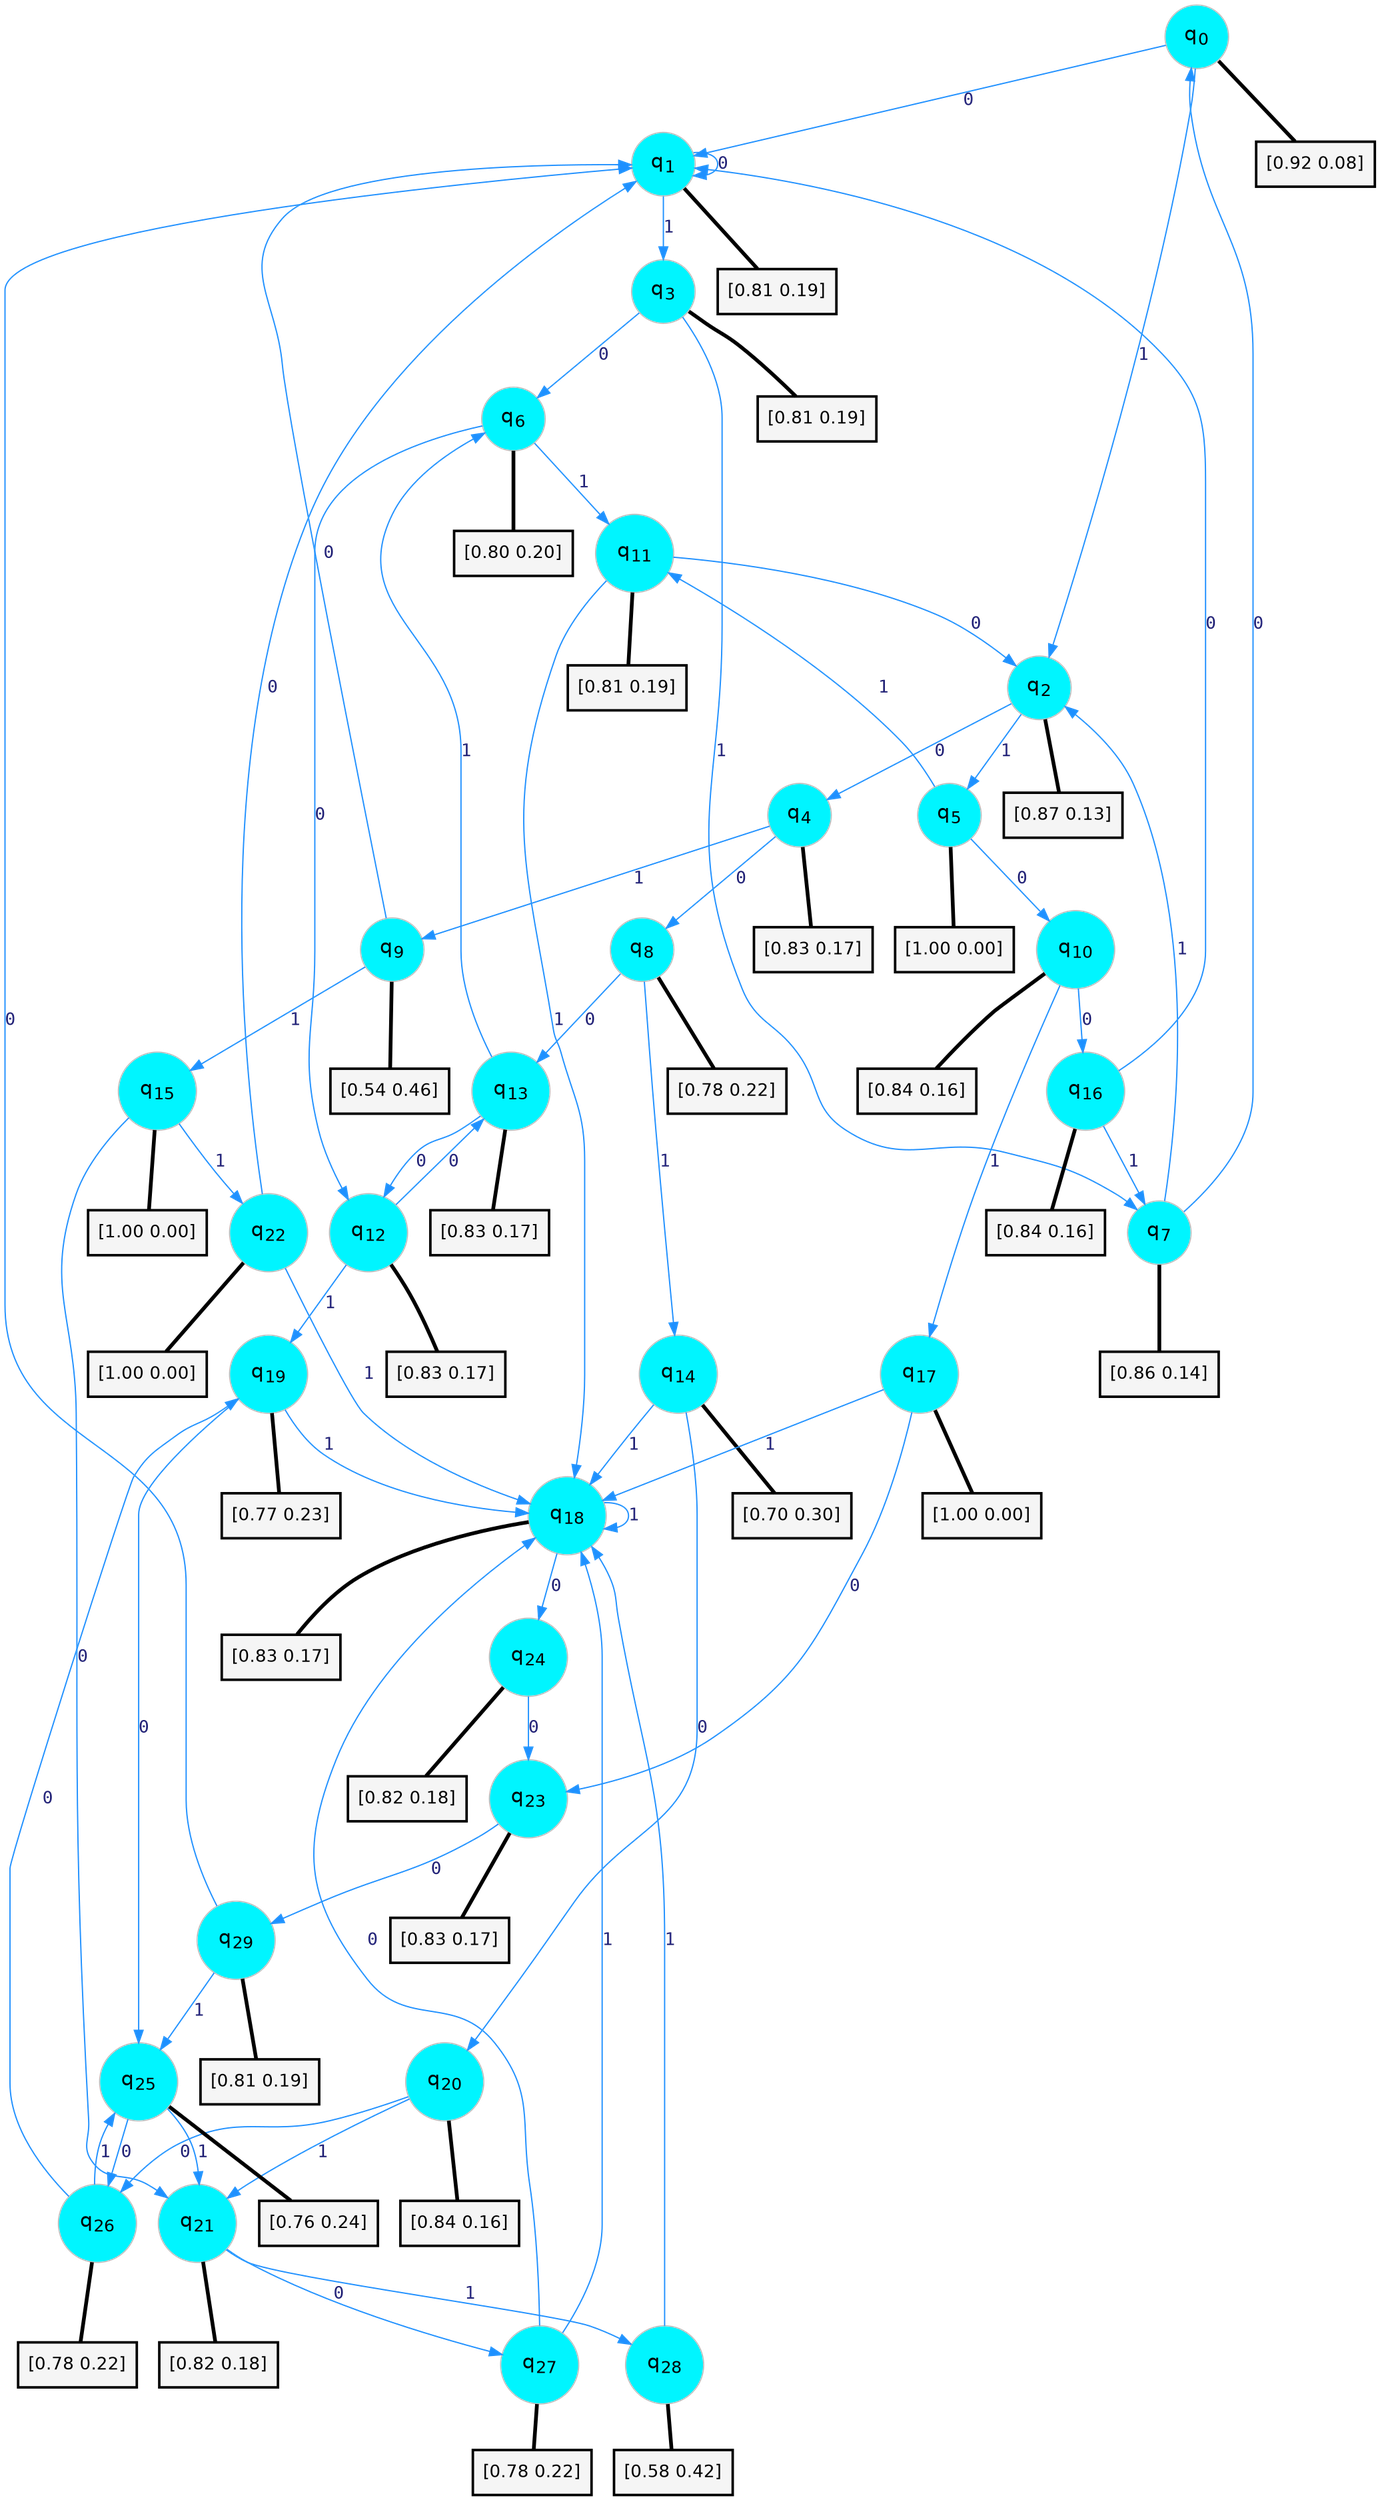 digraph G {
graph [
bgcolor=transparent, dpi=300, rankdir=TD, size="40,25"];
node [
color=gray, fillcolor=turquoise1, fontcolor=black, fontname=Helvetica, fontsize=16, fontweight=bold, shape=circle, style=filled];
edge [
arrowsize=1, color=dodgerblue1, fontcolor=midnightblue, fontname=courier, fontweight=bold, penwidth=1, style=solid, weight=20];
0[label=<q<SUB>0</SUB>>];
1[label=<q<SUB>1</SUB>>];
2[label=<q<SUB>2</SUB>>];
3[label=<q<SUB>3</SUB>>];
4[label=<q<SUB>4</SUB>>];
5[label=<q<SUB>5</SUB>>];
6[label=<q<SUB>6</SUB>>];
7[label=<q<SUB>7</SUB>>];
8[label=<q<SUB>8</SUB>>];
9[label=<q<SUB>9</SUB>>];
10[label=<q<SUB>10</SUB>>];
11[label=<q<SUB>11</SUB>>];
12[label=<q<SUB>12</SUB>>];
13[label=<q<SUB>13</SUB>>];
14[label=<q<SUB>14</SUB>>];
15[label=<q<SUB>15</SUB>>];
16[label=<q<SUB>16</SUB>>];
17[label=<q<SUB>17</SUB>>];
18[label=<q<SUB>18</SUB>>];
19[label=<q<SUB>19</SUB>>];
20[label=<q<SUB>20</SUB>>];
21[label=<q<SUB>21</SUB>>];
22[label=<q<SUB>22</SUB>>];
23[label=<q<SUB>23</SUB>>];
24[label=<q<SUB>24</SUB>>];
25[label=<q<SUB>25</SUB>>];
26[label=<q<SUB>26</SUB>>];
27[label=<q<SUB>27</SUB>>];
28[label=<q<SUB>28</SUB>>];
29[label=<q<SUB>29</SUB>>];
30[label="[0.92 0.08]", shape=box,fontcolor=black, fontname=Helvetica, fontsize=14, penwidth=2, fillcolor=whitesmoke,color=black];
31[label="[0.81 0.19]", shape=box,fontcolor=black, fontname=Helvetica, fontsize=14, penwidth=2, fillcolor=whitesmoke,color=black];
32[label="[0.87 0.13]", shape=box,fontcolor=black, fontname=Helvetica, fontsize=14, penwidth=2, fillcolor=whitesmoke,color=black];
33[label="[0.81 0.19]", shape=box,fontcolor=black, fontname=Helvetica, fontsize=14, penwidth=2, fillcolor=whitesmoke,color=black];
34[label="[0.83 0.17]", shape=box,fontcolor=black, fontname=Helvetica, fontsize=14, penwidth=2, fillcolor=whitesmoke,color=black];
35[label="[1.00 0.00]", shape=box,fontcolor=black, fontname=Helvetica, fontsize=14, penwidth=2, fillcolor=whitesmoke,color=black];
36[label="[0.80 0.20]", shape=box,fontcolor=black, fontname=Helvetica, fontsize=14, penwidth=2, fillcolor=whitesmoke,color=black];
37[label="[0.86 0.14]", shape=box,fontcolor=black, fontname=Helvetica, fontsize=14, penwidth=2, fillcolor=whitesmoke,color=black];
38[label="[0.78 0.22]", shape=box,fontcolor=black, fontname=Helvetica, fontsize=14, penwidth=2, fillcolor=whitesmoke,color=black];
39[label="[0.54 0.46]", shape=box,fontcolor=black, fontname=Helvetica, fontsize=14, penwidth=2, fillcolor=whitesmoke,color=black];
40[label="[0.84 0.16]", shape=box,fontcolor=black, fontname=Helvetica, fontsize=14, penwidth=2, fillcolor=whitesmoke,color=black];
41[label="[0.81 0.19]", shape=box,fontcolor=black, fontname=Helvetica, fontsize=14, penwidth=2, fillcolor=whitesmoke,color=black];
42[label="[0.83 0.17]", shape=box,fontcolor=black, fontname=Helvetica, fontsize=14, penwidth=2, fillcolor=whitesmoke,color=black];
43[label="[0.83 0.17]", shape=box,fontcolor=black, fontname=Helvetica, fontsize=14, penwidth=2, fillcolor=whitesmoke,color=black];
44[label="[0.70 0.30]", shape=box,fontcolor=black, fontname=Helvetica, fontsize=14, penwidth=2, fillcolor=whitesmoke,color=black];
45[label="[1.00 0.00]", shape=box,fontcolor=black, fontname=Helvetica, fontsize=14, penwidth=2, fillcolor=whitesmoke,color=black];
46[label="[0.84 0.16]", shape=box,fontcolor=black, fontname=Helvetica, fontsize=14, penwidth=2, fillcolor=whitesmoke,color=black];
47[label="[1.00 0.00]", shape=box,fontcolor=black, fontname=Helvetica, fontsize=14, penwidth=2, fillcolor=whitesmoke,color=black];
48[label="[0.83 0.17]", shape=box,fontcolor=black, fontname=Helvetica, fontsize=14, penwidth=2, fillcolor=whitesmoke,color=black];
49[label="[0.77 0.23]", shape=box,fontcolor=black, fontname=Helvetica, fontsize=14, penwidth=2, fillcolor=whitesmoke,color=black];
50[label="[0.84 0.16]", shape=box,fontcolor=black, fontname=Helvetica, fontsize=14, penwidth=2, fillcolor=whitesmoke,color=black];
51[label="[0.82 0.18]", shape=box,fontcolor=black, fontname=Helvetica, fontsize=14, penwidth=2, fillcolor=whitesmoke,color=black];
52[label="[1.00 0.00]", shape=box,fontcolor=black, fontname=Helvetica, fontsize=14, penwidth=2, fillcolor=whitesmoke,color=black];
53[label="[0.83 0.17]", shape=box,fontcolor=black, fontname=Helvetica, fontsize=14, penwidth=2, fillcolor=whitesmoke,color=black];
54[label="[0.82 0.18]", shape=box,fontcolor=black, fontname=Helvetica, fontsize=14, penwidth=2, fillcolor=whitesmoke,color=black];
55[label="[0.76 0.24]", shape=box,fontcolor=black, fontname=Helvetica, fontsize=14, penwidth=2, fillcolor=whitesmoke,color=black];
56[label="[0.78 0.22]", shape=box,fontcolor=black, fontname=Helvetica, fontsize=14, penwidth=2, fillcolor=whitesmoke,color=black];
57[label="[0.78 0.22]", shape=box,fontcolor=black, fontname=Helvetica, fontsize=14, penwidth=2, fillcolor=whitesmoke,color=black];
58[label="[0.58 0.42]", shape=box,fontcolor=black, fontname=Helvetica, fontsize=14, penwidth=2, fillcolor=whitesmoke,color=black];
59[label="[0.81 0.19]", shape=box,fontcolor=black, fontname=Helvetica, fontsize=14, penwidth=2, fillcolor=whitesmoke,color=black];
0->1 [label=0];
0->2 [label=1];
0->30 [arrowhead=none, penwidth=3,color=black];
1->1 [label=0];
1->3 [label=1];
1->31 [arrowhead=none, penwidth=3,color=black];
2->4 [label=0];
2->5 [label=1];
2->32 [arrowhead=none, penwidth=3,color=black];
3->6 [label=0];
3->7 [label=1];
3->33 [arrowhead=none, penwidth=3,color=black];
4->8 [label=0];
4->9 [label=1];
4->34 [arrowhead=none, penwidth=3,color=black];
5->10 [label=0];
5->11 [label=1];
5->35 [arrowhead=none, penwidth=3,color=black];
6->12 [label=0];
6->11 [label=1];
6->36 [arrowhead=none, penwidth=3,color=black];
7->0 [label=0];
7->2 [label=1];
7->37 [arrowhead=none, penwidth=3,color=black];
8->13 [label=0];
8->14 [label=1];
8->38 [arrowhead=none, penwidth=3,color=black];
9->1 [label=0];
9->15 [label=1];
9->39 [arrowhead=none, penwidth=3,color=black];
10->16 [label=0];
10->17 [label=1];
10->40 [arrowhead=none, penwidth=3,color=black];
11->2 [label=0];
11->18 [label=1];
11->41 [arrowhead=none, penwidth=3,color=black];
12->13 [label=0];
12->19 [label=1];
12->42 [arrowhead=none, penwidth=3,color=black];
13->12 [label=0];
13->6 [label=1];
13->43 [arrowhead=none, penwidth=3,color=black];
14->20 [label=0];
14->18 [label=1];
14->44 [arrowhead=none, penwidth=3,color=black];
15->21 [label=0];
15->22 [label=1];
15->45 [arrowhead=none, penwidth=3,color=black];
16->1 [label=0];
16->7 [label=1];
16->46 [arrowhead=none, penwidth=3,color=black];
17->23 [label=0];
17->18 [label=1];
17->47 [arrowhead=none, penwidth=3,color=black];
18->24 [label=0];
18->18 [label=1];
18->48 [arrowhead=none, penwidth=3,color=black];
19->25 [label=0];
19->18 [label=1];
19->49 [arrowhead=none, penwidth=3,color=black];
20->26 [label=0];
20->21 [label=1];
20->50 [arrowhead=none, penwidth=3,color=black];
21->27 [label=0];
21->28 [label=1];
21->51 [arrowhead=none, penwidth=3,color=black];
22->1 [label=0];
22->18 [label=1];
22->52 [arrowhead=none, penwidth=3,color=black];
23->29 [label=0];
23->53 [arrowhead=none, penwidth=3,color=black];
24->23 [label=0];
24->54 [arrowhead=none, penwidth=3,color=black];
25->26 [label=0];
25->21 [label=1];
25->55 [arrowhead=none, penwidth=3,color=black];
26->19 [label=0];
26->25 [label=1];
26->56 [arrowhead=none, penwidth=3,color=black];
27->18 [label=0];
27->18 [label=1];
27->57 [arrowhead=none, penwidth=3,color=black];
28->18 [label=1];
28->58 [arrowhead=none, penwidth=3,color=black];
29->1 [label=0];
29->25 [label=1];
29->59 [arrowhead=none, penwidth=3,color=black];
}
